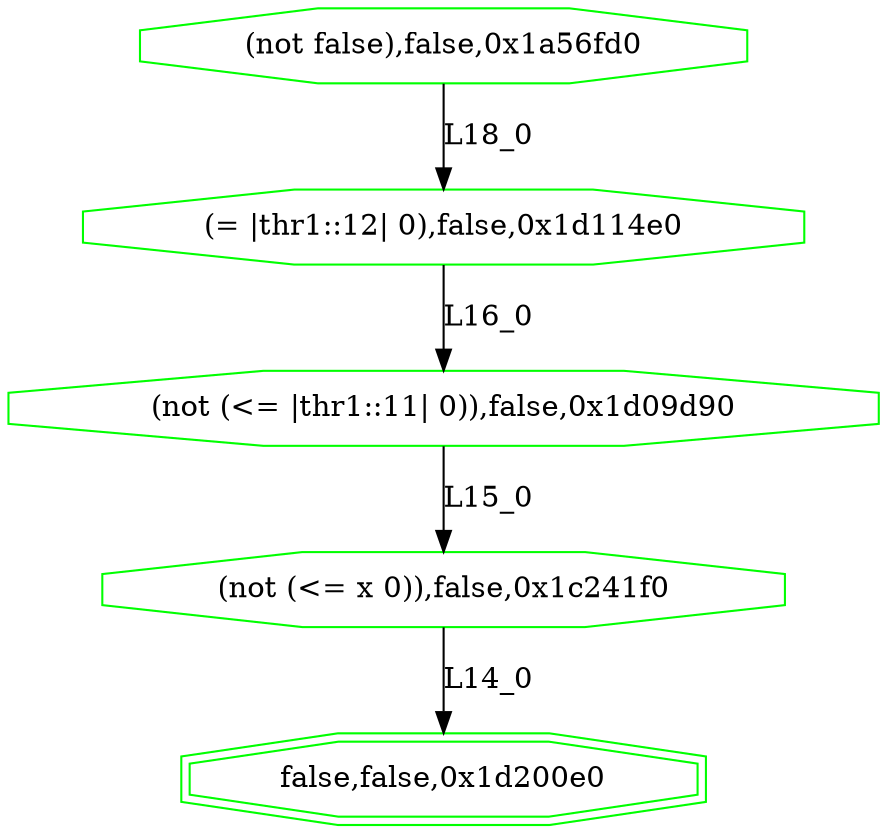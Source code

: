 digraph G {
0[label="(not false),false,0x1a56fd0", color=green,shape=octagon];
1[label="(= |thr1::12| 0),false,0x1d114e0", color=green,shape=octagon];
2[label="(not (<= |thr1::11| 0)),false,0x1d09d90", color=green,shape=octagon];
3[label="(not (<= x 0)),false,0x1c241f0", color=green,shape=octagon];
4[label="false,false,0x1d200e0", color=green,shape=doubleoctagon];
0->1 [label="L18_0"];
1->2 [label="L16_0"];
2->3 [label="L15_0"];
3->4 [label="L14_0"];
}
